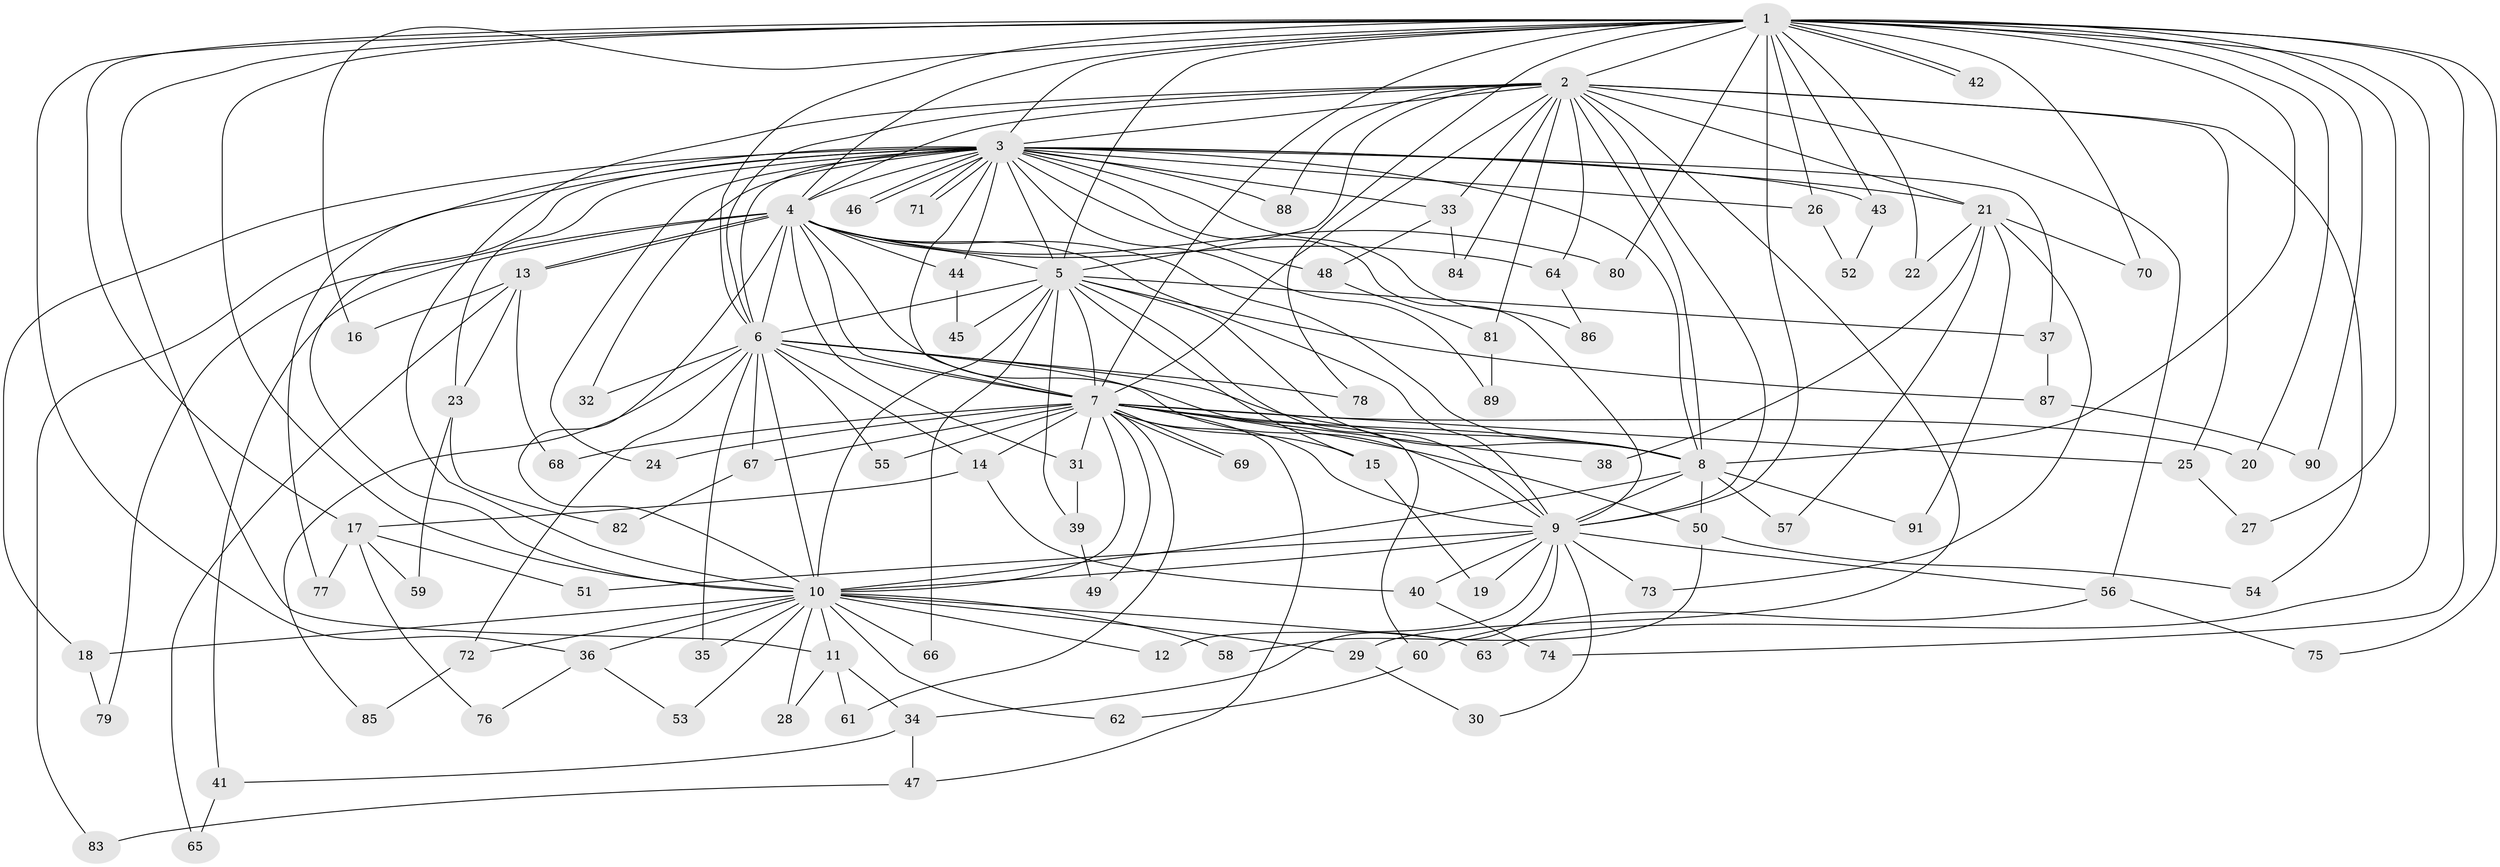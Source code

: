 // coarse degree distribution, {34: 0.015873015873015872, 15: 0.015873015873015872, 27: 0.015873015873015872, 2: 0.6349206349206349, 10: 0.015873015873015872, 1: 0.1111111111111111, 3: 0.1111111111111111, 4: 0.031746031746031744, 6: 0.015873015873015872, 7: 0.015873015873015872, 5: 0.015873015873015872}
// Generated by graph-tools (version 1.1) at 2025/46/03/04/25 21:46:35]
// undirected, 91 vertices, 207 edges
graph export_dot {
graph [start="1"]
  node [color=gray90,style=filled];
  1;
  2;
  3;
  4;
  5;
  6;
  7;
  8;
  9;
  10;
  11;
  12;
  13;
  14;
  15;
  16;
  17;
  18;
  19;
  20;
  21;
  22;
  23;
  24;
  25;
  26;
  27;
  28;
  29;
  30;
  31;
  32;
  33;
  34;
  35;
  36;
  37;
  38;
  39;
  40;
  41;
  42;
  43;
  44;
  45;
  46;
  47;
  48;
  49;
  50;
  51;
  52;
  53;
  54;
  55;
  56;
  57;
  58;
  59;
  60;
  61;
  62;
  63;
  64;
  65;
  66;
  67;
  68;
  69;
  70;
  71;
  72;
  73;
  74;
  75;
  76;
  77;
  78;
  79;
  80;
  81;
  82;
  83;
  84;
  85;
  86;
  87;
  88;
  89;
  90;
  91;
  1 -- 2;
  1 -- 3;
  1 -- 4;
  1 -- 5;
  1 -- 6;
  1 -- 7;
  1 -- 8;
  1 -- 9;
  1 -- 10;
  1 -- 11;
  1 -- 16;
  1 -- 17;
  1 -- 20;
  1 -- 22;
  1 -- 26;
  1 -- 27;
  1 -- 36;
  1 -- 42;
  1 -- 42;
  1 -- 43;
  1 -- 63;
  1 -- 70;
  1 -- 74;
  1 -- 75;
  1 -- 78;
  1 -- 80;
  1 -- 90;
  2 -- 3;
  2 -- 4;
  2 -- 5;
  2 -- 6;
  2 -- 7;
  2 -- 8;
  2 -- 9;
  2 -- 10;
  2 -- 21;
  2 -- 25;
  2 -- 29;
  2 -- 33;
  2 -- 54;
  2 -- 56;
  2 -- 64;
  2 -- 81;
  2 -- 84;
  2 -- 88;
  3 -- 4;
  3 -- 5;
  3 -- 6;
  3 -- 7;
  3 -- 8;
  3 -- 9;
  3 -- 10;
  3 -- 18;
  3 -- 21;
  3 -- 23;
  3 -- 24;
  3 -- 26;
  3 -- 32;
  3 -- 33;
  3 -- 37;
  3 -- 43;
  3 -- 44;
  3 -- 46;
  3 -- 46;
  3 -- 48;
  3 -- 71;
  3 -- 71;
  3 -- 77;
  3 -- 83;
  3 -- 86;
  3 -- 88;
  3 -- 89;
  4 -- 5;
  4 -- 6;
  4 -- 7;
  4 -- 8;
  4 -- 9;
  4 -- 10;
  4 -- 13;
  4 -- 13;
  4 -- 31;
  4 -- 41;
  4 -- 44;
  4 -- 60;
  4 -- 64;
  4 -- 79;
  4 -- 80;
  5 -- 6;
  5 -- 7;
  5 -- 8;
  5 -- 9;
  5 -- 10;
  5 -- 15;
  5 -- 37;
  5 -- 39;
  5 -- 45;
  5 -- 66;
  5 -- 87;
  6 -- 7;
  6 -- 8;
  6 -- 9;
  6 -- 10;
  6 -- 14;
  6 -- 32;
  6 -- 35;
  6 -- 55;
  6 -- 67;
  6 -- 72;
  6 -- 78;
  6 -- 85;
  7 -- 8;
  7 -- 9;
  7 -- 10;
  7 -- 14;
  7 -- 15;
  7 -- 20;
  7 -- 24;
  7 -- 25;
  7 -- 31;
  7 -- 38;
  7 -- 47;
  7 -- 49;
  7 -- 50;
  7 -- 55;
  7 -- 61;
  7 -- 67;
  7 -- 68;
  7 -- 69;
  7 -- 69;
  8 -- 9;
  8 -- 10;
  8 -- 50;
  8 -- 57;
  8 -- 91;
  9 -- 10;
  9 -- 12;
  9 -- 19;
  9 -- 30;
  9 -- 34;
  9 -- 40;
  9 -- 51;
  9 -- 56;
  9 -- 73;
  10 -- 11;
  10 -- 12;
  10 -- 18;
  10 -- 28;
  10 -- 29;
  10 -- 35;
  10 -- 36;
  10 -- 53;
  10 -- 58;
  10 -- 62;
  10 -- 63;
  10 -- 66;
  10 -- 72;
  11 -- 28;
  11 -- 34;
  11 -- 61;
  13 -- 16;
  13 -- 23;
  13 -- 65;
  13 -- 68;
  14 -- 17;
  14 -- 40;
  15 -- 19;
  17 -- 51;
  17 -- 59;
  17 -- 76;
  17 -- 77;
  18 -- 79;
  21 -- 22;
  21 -- 38;
  21 -- 57;
  21 -- 70;
  21 -- 73;
  21 -- 91;
  23 -- 59;
  23 -- 82;
  25 -- 27;
  26 -- 52;
  29 -- 30;
  31 -- 39;
  33 -- 48;
  33 -- 84;
  34 -- 41;
  34 -- 47;
  36 -- 53;
  36 -- 76;
  37 -- 87;
  39 -- 49;
  40 -- 74;
  41 -- 65;
  43 -- 52;
  44 -- 45;
  47 -- 83;
  48 -- 81;
  50 -- 54;
  50 -- 58;
  56 -- 60;
  56 -- 75;
  60 -- 62;
  64 -- 86;
  67 -- 82;
  72 -- 85;
  81 -- 89;
  87 -- 90;
}
